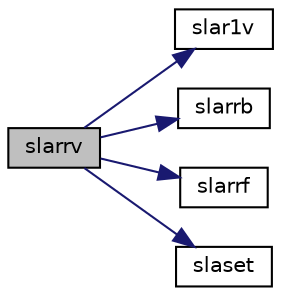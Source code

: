 digraph "slarrv"
{
 // LATEX_PDF_SIZE
  edge [fontname="Helvetica",fontsize="10",labelfontname="Helvetica",labelfontsize="10"];
  node [fontname="Helvetica",fontsize="10",shape=record];
  rankdir="LR";
  Node1 [label="slarrv",height=0.2,width=0.4,color="black", fillcolor="grey75", style="filled", fontcolor="black",tooltip="SLARRV computes the eigenvectors of the tridiagonal matrix T = L D LT given L, D and the eigenvalues ..."];
  Node1 -> Node2 [color="midnightblue",fontsize="10",style="solid",fontname="Helvetica"];
  Node2 [label="slar1v",height=0.2,width=0.4,color="black", fillcolor="white", style="filled",URL="$slar1v_8f.html#a39db5d580ea21e47dc9a5defd797793e",tooltip="SLAR1V computes the (scaled) r-th column of the inverse of the submatrix in rows b1 through bn of the..."];
  Node1 -> Node3 [color="midnightblue",fontsize="10",style="solid",fontname="Helvetica"];
  Node3 [label="slarrb",height=0.2,width=0.4,color="black", fillcolor="white", style="filled",URL="$slarrb_8f.html#ad29562cff63b75a1f3f40e7f83aea2b7",tooltip="SLARRB provides limited bisection to locate eigenvalues for more accuracy."];
  Node1 -> Node4 [color="midnightblue",fontsize="10",style="solid",fontname="Helvetica"];
  Node4 [label="slarrf",height=0.2,width=0.4,color="black", fillcolor="white", style="filled",URL="$slarrf_8f.html#aaf557670fb7f0616fb74b6af8cae353b",tooltip="SLARRF finds a new relatively robust representation such that at least one of the eigenvalues is rela..."];
  Node1 -> Node5 [color="midnightblue",fontsize="10",style="solid",fontname="Helvetica"];
  Node5 [label="slaset",height=0.2,width=0.4,color="black", fillcolor="white", style="filled",URL="$slaset_8f.html#a6174184453f17ad7cc3488044325d5ac",tooltip="SLASET initializes the off-diagonal elements and the diagonal elements of a matrix to given values."];
}
